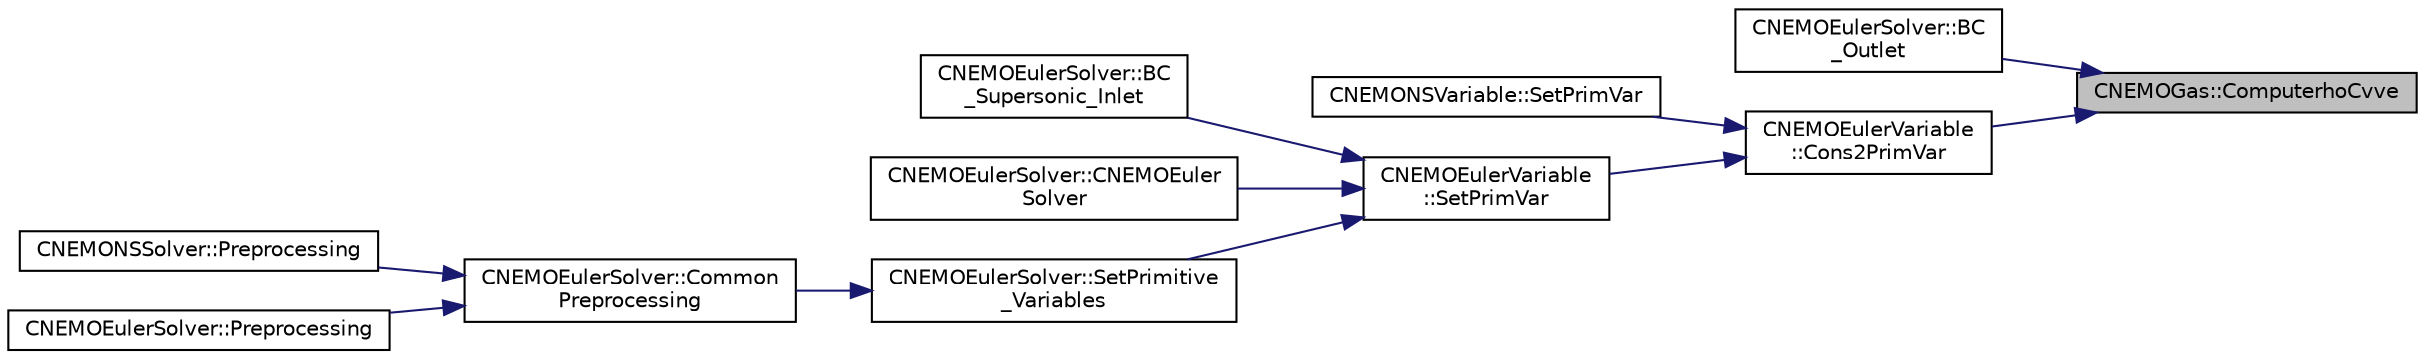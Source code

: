 digraph "CNEMOGas::ComputerhoCvve"
{
 // LATEX_PDF_SIZE
  edge [fontname="Helvetica",fontsize="10",labelfontname="Helvetica",labelfontsize="10"];
  node [fontname="Helvetica",fontsize="10",shape=record];
  rankdir="RL";
  Node1 [label="CNEMOGas::ComputerhoCvve",height=0.2,width=0.4,color="black", fillcolor="grey75", style="filled", fontcolor="black",tooltip="Compute rhoCvve."];
  Node1 -> Node2 [dir="back",color="midnightblue",fontsize="10",style="solid",fontname="Helvetica"];
  Node2 [label="CNEMOEulerSolver::BC\l_Outlet",height=0.2,width=0.4,color="black", fillcolor="white", style="filled",URL="$classCNEMOEulerSolver.html#ad9c735fad084c25c2b24b9ccd3503fa8",tooltip="Impose the outlet boundary condition."];
  Node1 -> Node3 [dir="back",color="midnightblue",fontsize="10",style="solid",fontname="Helvetica"];
  Node3 [label="CNEMOEulerVariable\l::Cons2PrimVar",height=0.2,width=0.4,color="black", fillcolor="white", style="filled",URL="$classCNEMOEulerVariable.html#ad95dbeb3e9b5634fab7c6a768442c7b9",tooltip="Set all the primitive and secondary variables from the conserved vector."];
  Node3 -> Node4 [dir="back",color="midnightblue",fontsize="10",style="solid",fontname="Helvetica"];
  Node4 [label="CNEMONSVariable::SetPrimVar",height=0.2,width=0.4,color="black", fillcolor="white", style="filled",URL="$classCNEMONSVariable.html#aaf19bc249dae14fccd4a739901a83efd",tooltip="Set all the primitive variables for compressible flows."];
  Node3 -> Node5 [dir="back",color="midnightblue",fontsize="10",style="solid",fontname="Helvetica"];
  Node5 [label="CNEMOEulerVariable\l::SetPrimVar",height=0.2,width=0.4,color="black", fillcolor="white", style="filled",URL="$classCNEMOEulerVariable.html#aaf86b1f3586f5b0b8015ddf1311d7ce4",tooltip="Set all the primitive variables for compressible flows."];
  Node5 -> Node6 [dir="back",color="midnightblue",fontsize="10",style="solid",fontname="Helvetica"];
  Node6 [label="CNEMOEulerSolver::BC\l_Supersonic_Inlet",height=0.2,width=0.4,color="black", fillcolor="white", style="filled",URL="$classCNEMOEulerSolver.html#a1448f7a4a713ada22016532249a56a95",tooltip="Impose a supersonic inlet boundary condition."];
  Node5 -> Node7 [dir="back",color="midnightblue",fontsize="10",style="solid",fontname="Helvetica"];
  Node7 [label="CNEMOEulerSolver::CNEMOEuler\lSolver",height=0.2,width=0.4,color="black", fillcolor="white", style="filled",URL="$classCNEMOEulerSolver.html#a192d56e184ee19ad0b0dd3282b74f1e6",tooltip="Contructor of the class."];
  Node5 -> Node8 [dir="back",color="midnightblue",fontsize="10",style="solid",fontname="Helvetica"];
  Node8 [label="CNEMOEulerSolver::SetPrimitive\l_Variables",height=0.2,width=0.4,color="black", fillcolor="white", style="filled",URL="$classCNEMOEulerSolver.html#aa3498ebe1779c01daf8380d6a7d0aa7d",tooltip="Computes primitive variables."];
  Node8 -> Node9 [dir="back",color="midnightblue",fontsize="10",style="solid",fontname="Helvetica"];
  Node9 [label="CNEMOEulerSolver::Common\lPreprocessing",height=0.2,width=0.4,color="black", fillcolor="white", style="filled",URL="$classCNEMOEulerSolver.html#a27f21d6dbfb7f6c600f759caf7625087",tooltip="Preprocessing actions common to the Euler and NS solvers."];
  Node9 -> Node10 [dir="back",color="midnightblue",fontsize="10",style="solid",fontname="Helvetica"];
  Node10 [label="CNEMONSSolver::Preprocessing",height=0.2,width=0.4,color="black", fillcolor="white", style="filled",URL="$classCNEMONSSolver.html#aef1c13c42cd8103377619f7d94660d6a",tooltip="Restart residual and compute gradients."];
  Node9 -> Node11 [dir="back",color="midnightblue",fontsize="10",style="solid",fontname="Helvetica"];
  Node11 [label="CNEMOEulerSolver::Preprocessing",height=0.2,width=0.4,color="black", fillcolor="white", style="filled",URL="$classCNEMOEulerSolver.html#a3c5a59b5c1c9195757626bff151dbaa9",tooltip="Compute the velocity^2, SoundSpeed, Pressure, Enthalpy, Viscosity."];
}
